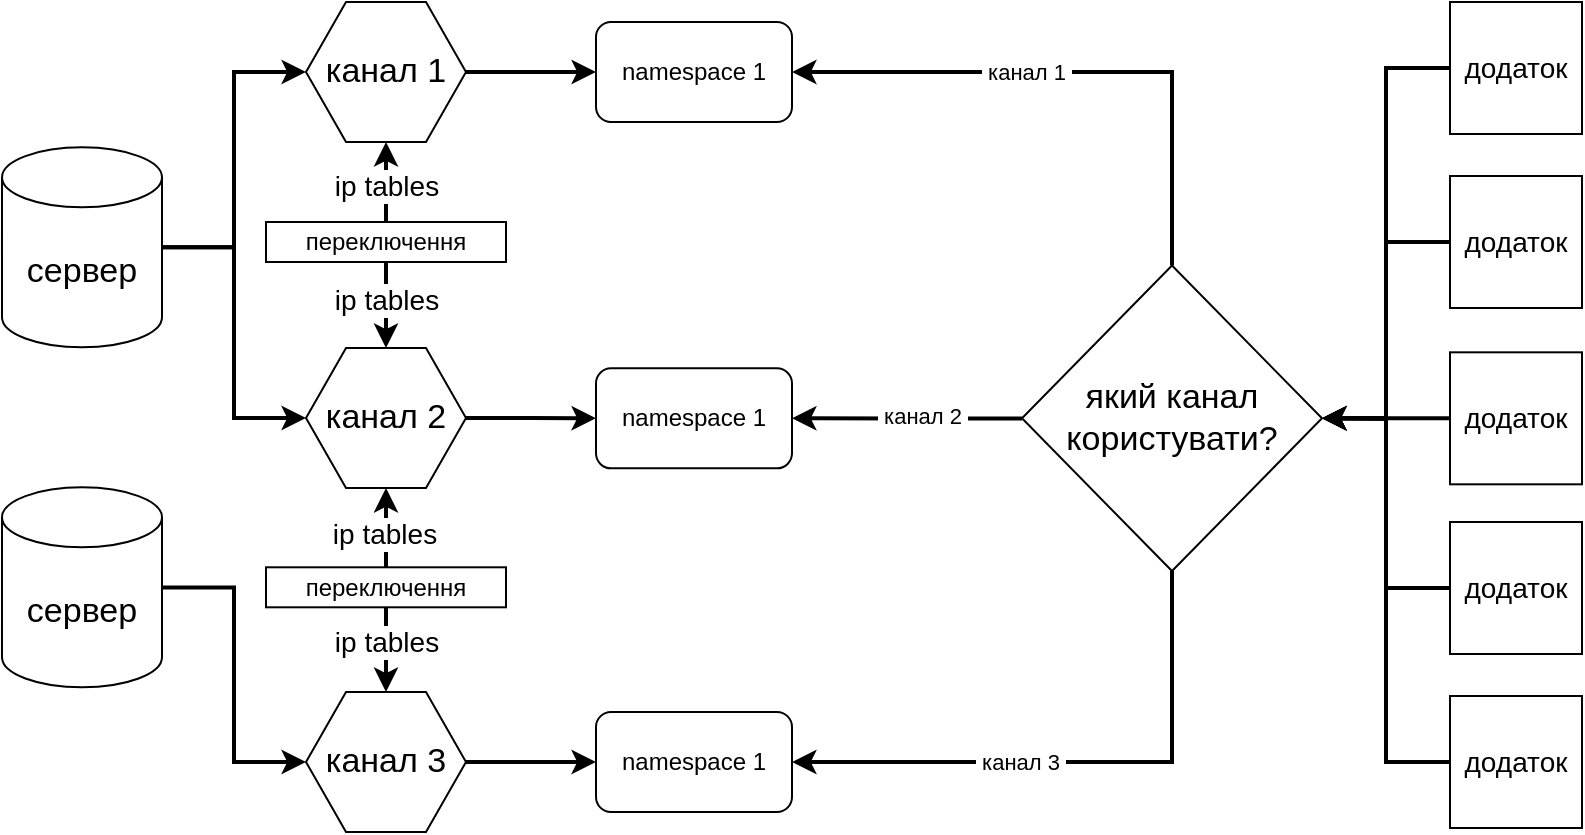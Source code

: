 <mxfile version="24.7.17">
  <diagram name="Page-1" id="JHsDmm2WoqJ1wgWaUv6p">
    <mxGraphModel dx="1430" dy="868" grid="1" gridSize="10" guides="1" tooltips="1" connect="1" arrows="1" fold="1" page="1" pageScale="1" pageWidth="850" pageHeight="1100" math="0" shadow="0">
      <root>
        <mxCell id="0" />
        <mxCell id="1" parent="0" />
        <mxCell id="3GVLNlSYu6luPYKcVSV_-11" style="edgeStyle=orthogonalEdgeStyle;rounded=0;orthogonalLoop=1;jettySize=auto;html=1;entryX=0;entryY=0.5;entryDx=0;entryDy=0;strokeWidth=2;" parent="1" source="3GVLNlSYu6luPYKcVSV_-2" target="3GVLNlSYu6luPYKcVSV_-8" edge="1">
          <mxGeometry relative="1" as="geometry" />
        </mxCell>
        <mxCell id="3GVLNlSYu6luPYKcVSV_-12" style="edgeStyle=orthogonalEdgeStyle;rounded=0;orthogonalLoop=1;jettySize=auto;html=1;entryX=0;entryY=0.5;entryDx=0;entryDy=0;strokeWidth=2;" parent="1" source="3GVLNlSYu6luPYKcVSV_-2" target="3GVLNlSYu6luPYKcVSV_-9" edge="1">
          <mxGeometry relative="1" as="geometry" />
        </mxCell>
        <mxCell id="3GVLNlSYu6luPYKcVSV_-2" value="&lt;font style=&quot;font-size: 17px;&quot;&gt;сервер&lt;/font&gt;" style="shape=cylinder3;whiteSpace=wrap;html=1;boundedLbl=1;backgroundOutline=1;size=15;" parent="1" vertex="1">
          <mxGeometry x="30" y="352.65" width="80" height="100" as="geometry" />
        </mxCell>
        <mxCell id="3GVLNlSYu6luPYKcVSV_-26" style="edgeStyle=orthogonalEdgeStyle;rounded=0;orthogonalLoop=1;jettySize=auto;html=1;entryX=0;entryY=0.5;entryDx=0;entryDy=0;strokeWidth=2;" parent="1" source="3GVLNlSYu6luPYKcVSV_-3" target="3GVLNlSYu6luPYKcVSV_-10" edge="1">
          <mxGeometry relative="1" as="geometry" />
        </mxCell>
        <mxCell id="3GVLNlSYu6luPYKcVSV_-3" value="&lt;font style=&quot;font-size: 17px;&quot;&gt;сервер&lt;/font&gt;" style="shape=cylinder3;whiteSpace=wrap;html=1;boundedLbl=1;backgroundOutline=1;size=15;" parent="1" vertex="1">
          <mxGeometry x="30" y="522.65" width="80" height="100" as="geometry" />
        </mxCell>
        <mxCell id="3GVLNlSYu6luPYKcVSV_-31" style="edgeStyle=orthogonalEdgeStyle;rounded=0;orthogonalLoop=1;jettySize=auto;html=1;entryX=0;entryY=0.5;entryDx=0;entryDy=0;strokeWidth=2;" parent="1" source="3GVLNlSYu6luPYKcVSV_-8" target="3GVLNlSYu6luPYKcVSV_-27" edge="1">
          <mxGeometry relative="1" as="geometry" />
        </mxCell>
        <mxCell id="3GVLNlSYu6luPYKcVSV_-8" value="&lt;span style=&quot;font-size: 17px;&quot;&gt;канал 1&lt;/span&gt;" style="shape=hexagon;perimeter=hexagonPerimeter2;whiteSpace=wrap;html=1;fixedSize=1;" parent="1" vertex="1">
          <mxGeometry x="182" y="280" width="80" height="70" as="geometry" />
        </mxCell>
        <mxCell id="3GVLNlSYu6luPYKcVSV_-30" style="edgeStyle=orthogonalEdgeStyle;rounded=0;orthogonalLoop=1;jettySize=auto;html=1;entryX=0;entryY=0.5;entryDx=0;entryDy=0;strokeWidth=2;" parent="1" source="3GVLNlSYu6luPYKcVSV_-9" target="3GVLNlSYu6luPYKcVSV_-29" edge="1">
          <mxGeometry relative="1" as="geometry" />
        </mxCell>
        <mxCell id="3GVLNlSYu6luPYKcVSV_-9" value="&lt;span style=&quot;font-size: 17px;&quot;&gt;канал 2&lt;/span&gt;" style="shape=hexagon;perimeter=hexagonPerimeter2;whiteSpace=wrap;html=1;fixedSize=1;" parent="1" vertex="1">
          <mxGeometry x="182" y="453" width="80" height="70" as="geometry" />
        </mxCell>
        <mxCell id="3GVLNlSYu6luPYKcVSV_-32" style="edgeStyle=orthogonalEdgeStyle;rounded=0;orthogonalLoop=1;jettySize=auto;html=1;entryX=0;entryY=0.5;entryDx=0;entryDy=0;strokeWidth=2;" parent="1" source="3GVLNlSYu6luPYKcVSV_-10" target="3GVLNlSYu6luPYKcVSV_-28" edge="1">
          <mxGeometry relative="1" as="geometry" />
        </mxCell>
        <mxCell id="3GVLNlSYu6luPYKcVSV_-10" value="&lt;span style=&quot;font-size: 17px;&quot;&gt;канал 3&lt;/span&gt;" style="shape=hexagon;perimeter=hexagonPerimeter2;whiteSpace=wrap;html=1;fixedSize=1;" parent="1" vertex="1">
          <mxGeometry x="182" y="625" width="80" height="70" as="geometry" />
        </mxCell>
        <mxCell id="3GVLNlSYu6luPYKcVSV_-27" value="namespace 1" style="rounded=1;whiteSpace=wrap;html=1;" parent="1" vertex="1">
          <mxGeometry x="327" y="290" width="98" height="50" as="geometry" />
        </mxCell>
        <mxCell id="3GVLNlSYu6luPYKcVSV_-28" value="namespace 1" style="rounded=1;whiteSpace=wrap;html=1;" parent="1" vertex="1">
          <mxGeometry x="327" y="635" width="98" height="50" as="geometry" />
        </mxCell>
        <mxCell id="3GVLNlSYu6luPYKcVSV_-29" value="namespace 1" style="rounded=1;whiteSpace=wrap;html=1;" parent="1" vertex="1">
          <mxGeometry x="327" y="463.16" width="98" height="50" as="geometry" />
        </mxCell>
        <mxCell id="3GVLNlSYu6luPYKcVSV_-55" style="edgeStyle=orthogonalEdgeStyle;rounded=0;orthogonalLoop=1;jettySize=auto;html=1;entryX=1;entryY=0.5;entryDx=0;entryDy=0;strokeWidth=2;" parent="1" source="3GVLNlSYu6luPYKcVSV_-35" target="3GVLNlSYu6luPYKcVSV_-40" edge="1">
          <mxGeometry relative="1" as="geometry" />
        </mxCell>
        <mxCell id="3GVLNlSYu6luPYKcVSV_-35" value="&lt;font style=&quot;font-size: 14px;&quot;&gt;додаток&lt;/font&gt;" style="whiteSpace=wrap;html=1;aspect=fixed;" parent="1" vertex="1">
          <mxGeometry x="754" y="367" width="66" height="66" as="geometry" />
        </mxCell>
        <mxCell id="3GVLNlSYu6luPYKcVSV_-56" style="edgeStyle=orthogonalEdgeStyle;rounded=0;orthogonalLoop=1;jettySize=auto;html=1;entryX=1;entryY=0.5;entryDx=0;entryDy=0;strokeWidth=2;" parent="1" source="3GVLNlSYu6luPYKcVSV_-36" target="3GVLNlSYu6luPYKcVSV_-40" edge="1">
          <mxGeometry relative="1" as="geometry" />
        </mxCell>
        <mxCell id="3GVLNlSYu6luPYKcVSV_-36" value="&lt;font style=&quot;font-size: 14px;&quot;&gt;додаток&lt;/font&gt;" style="whiteSpace=wrap;html=1;aspect=fixed;" parent="1" vertex="1">
          <mxGeometry x="754" y="455.16" width="66" height="66" as="geometry" />
        </mxCell>
        <mxCell id="3GVLNlSYu6luPYKcVSV_-57" style="edgeStyle=orthogonalEdgeStyle;rounded=0;orthogonalLoop=1;jettySize=auto;html=1;entryX=1;entryY=0.5;entryDx=0;entryDy=0;strokeWidth=2;" parent="1" source="3GVLNlSYu6luPYKcVSV_-37" target="3GVLNlSYu6luPYKcVSV_-40" edge="1">
          <mxGeometry relative="1" as="geometry" />
        </mxCell>
        <mxCell id="3GVLNlSYu6luPYKcVSV_-37" value="&lt;font style=&quot;font-size: 14px;&quot;&gt;додаток&lt;/font&gt;" style="whiteSpace=wrap;html=1;aspect=fixed;" parent="1" vertex="1">
          <mxGeometry x="754" y="540" width="66" height="66" as="geometry" />
        </mxCell>
        <mxCell id="3GVLNlSYu6luPYKcVSV_-58" style="edgeStyle=orthogonalEdgeStyle;rounded=0;orthogonalLoop=1;jettySize=auto;html=1;entryX=1;entryY=0.5;entryDx=0;entryDy=0;strokeWidth=2;" parent="1" source="3GVLNlSYu6luPYKcVSV_-38" target="3GVLNlSYu6luPYKcVSV_-40" edge="1">
          <mxGeometry relative="1" as="geometry" />
        </mxCell>
        <mxCell id="3GVLNlSYu6luPYKcVSV_-38" value="&lt;font style=&quot;font-size: 14px;&quot;&gt;додаток&lt;/font&gt;" style="whiteSpace=wrap;html=1;aspect=fixed;" parent="1" vertex="1">
          <mxGeometry x="754" y="627" width="66" height="66" as="geometry" />
        </mxCell>
        <mxCell id="3GVLNlSYu6luPYKcVSV_-48" style="edgeStyle=orthogonalEdgeStyle;rounded=0;orthogonalLoop=1;jettySize=auto;html=1;entryX=1;entryY=0.5;entryDx=0;entryDy=0;exitX=0.5;exitY=0;exitDx=0;exitDy=0;strokeWidth=2;" parent="1" source="3GVLNlSYu6luPYKcVSV_-40" target="3GVLNlSYu6luPYKcVSV_-27" edge="1">
          <mxGeometry relative="1" as="geometry">
            <Array as="points">
              <mxPoint x="615" y="315" />
            </Array>
          </mxGeometry>
        </mxCell>
        <mxCell id="3GVLNlSYu6luPYKcVSV_-49" value="&amp;nbsp;канал 1&amp;nbsp;" style="edgeLabel;html=1;align=center;verticalAlign=middle;resizable=0;points=[];spacingTop=4;spacing=6;spacingLeft=4;" parent="3GVLNlSYu6luPYKcVSV_-48" vertex="1" connectable="0">
          <mxGeometry x="0.018" y="-1" relative="1" as="geometry">
            <mxPoint x="-26" y="-1" as="offset" />
          </mxGeometry>
        </mxCell>
        <mxCell id="3GVLNlSYu6luPYKcVSV_-50" style="edgeStyle=orthogonalEdgeStyle;rounded=0;orthogonalLoop=1;jettySize=auto;html=1;entryX=1;entryY=0.5;entryDx=0;entryDy=0;strokeWidth=2;" parent="1" source="3GVLNlSYu6luPYKcVSV_-40" target="3GVLNlSYu6luPYKcVSV_-29" edge="1">
          <mxGeometry relative="1" as="geometry" />
        </mxCell>
        <mxCell id="3GVLNlSYu6luPYKcVSV_-51" value="&amp;nbsp;канал 2&amp;nbsp;" style="edgeLabel;html=1;align=center;verticalAlign=middle;resizable=0;points=[];" parent="3GVLNlSYu6luPYKcVSV_-50" vertex="1" connectable="0">
          <mxGeometry x="-0.072" y="1" relative="1" as="geometry">
            <mxPoint x="3" y="-2" as="offset" />
          </mxGeometry>
        </mxCell>
        <mxCell id="3GVLNlSYu6luPYKcVSV_-52" style="edgeStyle=orthogonalEdgeStyle;rounded=0;orthogonalLoop=1;jettySize=auto;html=1;entryX=1;entryY=0.5;entryDx=0;entryDy=0;exitX=0.5;exitY=1;exitDx=0;exitDy=0;strokeWidth=2;" parent="1" source="3GVLNlSYu6luPYKcVSV_-40" target="3GVLNlSYu6luPYKcVSV_-28" edge="1">
          <mxGeometry relative="1" as="geometry" />
        </mxCell>
        <mxCell id="3GVLNlSYu6luPYKcVSV_-53" value="&amp;nbsp;канал 3&amp;nbsp;" style="edgeLabel;html=1;align=center;verticalAlign=middle;resizable=0;points=[];" parent="3GVLNlSYu6luPYKcVSV_-52" vertex="1" connectable="0">
          <mxGeometry x="0.305" y="4" relative="1" as="geometry">
            <mxPoint x="15" y="-4" as="offset" />
          </mxGeometry>
        </mxCell>
        <mxCell id="3GVLNlSYu6luPYKcVSV_-40" value="&lt;font style=&quot;font-size: 17px;&quot;&gt;який канал користувати?&lt;/font&gt;" style="rhombus;whiteSpace=wrap;html=1;" parent="1" vertex="1">
          <mxGeometry x="540" y="411.77" width="150" height="152.76" as="geometry" />
        </mxCell>
        <mxCell id="3GVLNlSYu6luPYKcVSV_-54" style="edgeStyle=orthogonalEdgeStyle;rounded=0;orthogonalLoop=1;jettySize=auto;html=1;entryX=1;entryY=0.5;entryDx=0;entryDy=0;strokeWidth=2;" parent="1" source="3GVLNlSYu6luPYKcVSV_-42" target="3GVLNlSYu6luPYKcVSV_-40" edge="1">
          <mxGeometry relative="1" as="geometry" />
        </mxCell>
        <mxCell id="3GVLNlSYu6luPYKcVSV_-42" value="&lt;font style=&quot;font-size: 14px;&quot;&gt;додаток&lt;/font&gt;" style="whiteSpace=wrap;html=1;aspect=fixed;" parent="1" vertex="1">
          <mxGeometry x="754" y="280" width="66" height="66" as="geometry" />
        </mxCell>
        <mxCell id="3GVLNlSYu6luPYKcVSV_-62" value="" style="endArrow=classic;startArrow=classic;html=1;rounded=0;exitX=0.5;exitY=0;exitDx=0;exitDy=0;entryX=0.5;entryY=1;entryDx=0;entryDy=0;strokeWidth=2;" parent="1" source="3GVLNlSYu6luPYKcVSV_-10" target="3GVLNlSYu6luPYKcVSV_-9" edge="1">
          <mxGeometry width="50" height="50" relative="1" as="geometry">
            <mxPoint x="330" y="490" as="sourcePoint" />
            <mxPoint x="380" y="440" as="targetPoint" />
            <Array as="points" />
          </mxGeometry>
        </mxCell>
        <mxCell id="3GVLNlSYu6luPYKcVSV_-66" value="&lt;font style=&quot;font-size: 14px;&quot;&gt;ip tables&lt;/font&gt;" style="edgeLabel;html=1;align=center;verticalAlign=middle;resizable=0;points=[];" parent="3GVLNlSYu6luPYKcVSV_-62" vertex="1" connectable="0">
          <mxGeometry x="0.615" y="2" relative="1" as="geometry">
            <mxPoint x="1" y="3" as="offset" />
          </mxGeometry>
        </mxCell>
        <mxCell id="3GVLNlSYu6luPYKcVSV_-63" value="" style="endArrow=classic;startArrow=classic;html=1;rounded=0;exitX=0.5;exitY=0;exitDx=0;exitDy=0;entryX=0.5;entryY=1;entryDx=0;entryDy=0;strokeWidth=2;" parent="1" source="3GVLNlSYu6luPYKcVSV_-9" target="3GVLNlSYu6luPYKcVSV_-8" edge="1">
          <mxGeometry width="50" height="50" relative="1" as="geometry">
            <mxPoint x="223" y="452" as="sourcePoint" />
            <mxPoint x="223" y="353" as="targetPoint" />
            <Array as="points" />
          </mxGeometry>
        </mxCell>
        <mxCell id="3GVLNlSYu6luPYKcVSV_-65" value="переключення" style="rounded=0;whiteSpace=wrap;html=1;" parent="1" vertex="1">
          <mxGeometry x="162" y="562.65" width="120" height="20" as="geometry" />
        </mxCell>
        <mxCell id="3GVLNlSYu6luPYKcVSV_-67" value="&lt;font style=&quot;font-size: 14px;&quot;&gt;ip tables&lt;/font&gt;" style="edgeLabel;html=1;align=center;verticalAlign=middle;resizable=0;points=[];" parent="1" vertex="1" connectable="0">
          <mxGeometry x="222" y="599.5" as="geometry" />
        </mxCell>
        <mxCell id="3GVLNlSYu6luPYKcVSV_-68" value="&lt;font style=&quot;font-size: 14px;&quot;&gt;ip tables&lt;/font&gt;" style="edgeLabel;html=1;align=center;verticalAlign=middle;resizable=0;points=[];" parent="1" vertex="1" connectable="0">
          <mxGeometry x="222" y="429" as="geometry" />
        </mxCell>
        <mxCell id="3GVLNlSYu6luPYKcVSV_-69" value="&lt;font style=&quot;font-size: 14px;&quot;&gt;ip tables&lt;/font&gt;" style="edgeLabel;html=1;align=center;verticalAlign=middle;resizable=0;points=[];" parent="1" vertex="1" connectable="0">
          <mxGeometry x="222" y="372" as="geometry" />
        </mxCell>
        <mxCell id="3GVLNlSYu6luPYKcVSV_-70" value="переключення" style="rounded=0;whiteSpace=wrap;html=1;" parent="1" vertex="1">
          <mxGeometry x="162" y="390" width="120" height="20" as="geometry" />
        </mxCell>
      </root>
    </mxGraphModel>
  </diagram>
</mxfile>
